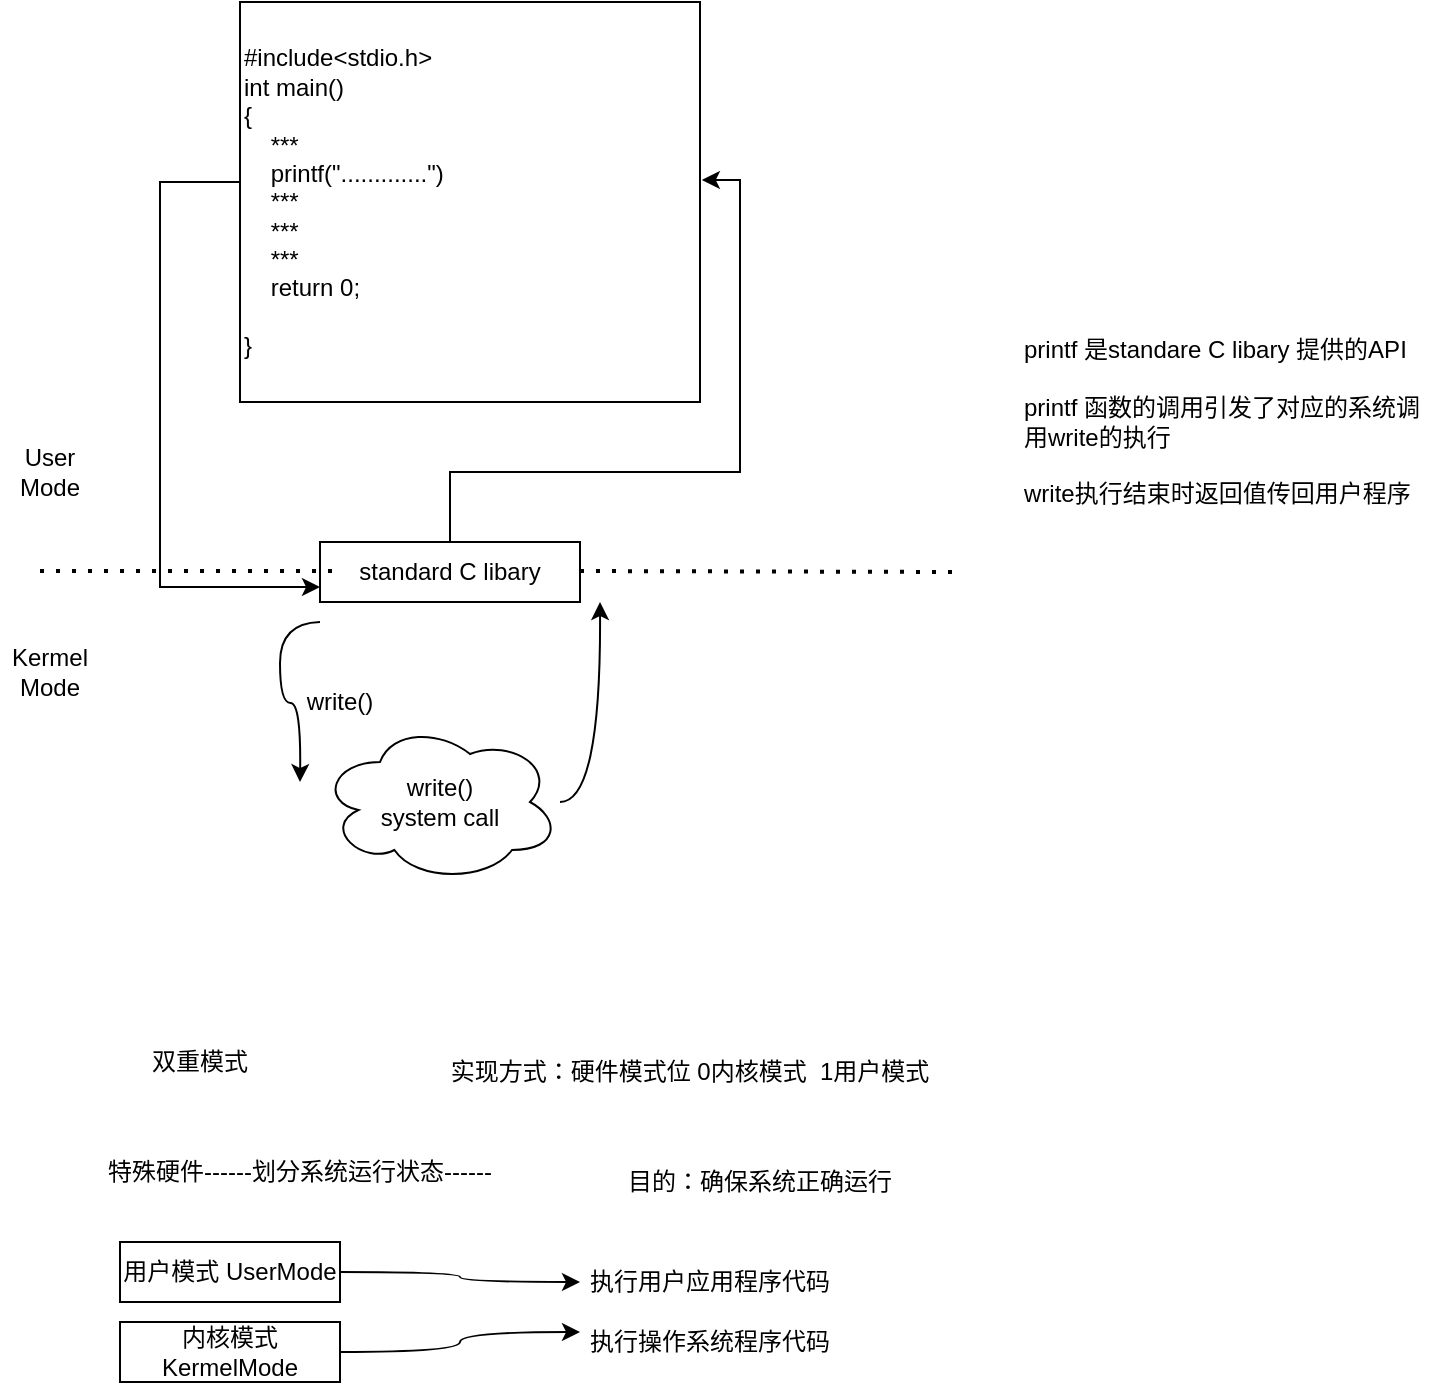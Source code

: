 <mxfile version="13.10.0" type="github">
  <diagram id="SVoyUvont6r7nQoT7S8h" name="第 1 页">
    <mxGraphModel dx="852" dy="404" grid="1" gridSize="10" guides="1" tooltips="1" connect="1" arrows="1" fold="1" page="1" pageScale="1" pageWidth="827" pageHeight="1169" math="0" shadow="0">
      <root>
        <mxCell id="0" />
        <mxCell id="1" parent="0" />
        <mxCell id="Fzms3MZDSGXwMcVucdxO-10" style="edgeStyle=orthogonalEdgeStyle;rounded=0;orthogonalLoop=1;jettySize=auto;html=1;entryX=0;entryY=0.75;entryDx=0;entryDy=0;" edge="1" parent="1" source="Fzms3MZDSGXwMcVucdxO-2" target="Fzms3MZDSGXwMcVucdxO-3">
          <mxGeometry relative="1" as="geometry">
            <Array as="points">
              <mxPoint x="90" y="230" />
              <mxPoint x="90" y="433" />
            </Array>
          </mxGeometry>
        </mxCell>
        <mxCell id="Fzms3MZDSGXwMcVucdxO-2" value="#include&amp;lt;stdio.h&amp;gt;&lt;br&gt;int main()&lt;br&gt;{&lt;br&gt;&amp;nbsp; &amp;nbsp; ***&lt;br&gt;&amp;nbsp; &amp;nbsp; printf(&quot;.............&quot;)&lt;br&gt;&amp;nbsp; &amp;nbsp; ***&lt;br&gt;&amp;nbsp; &amp;nbsp; ***&lt;br&gt;&amp;nbsp; &amp;nbsp; ***&lt;br&gt;&amp;nbsp; &amp;nbsp; return 0;&lt;br&gt;&lt;br&gt;}" style="rounded=0;whiteSpace=wrap;html=1;fillColor=#FFFFFF;align=left;" vertex="1" parent="1">
          <mxGeometry x="130" y="140" width="230" height="200" as="geometry" />
        </mxCell>
        <mxCell id="Fzms3MZDSGXwMcVucdxO-12" style="edgeStyle=orthogonalEdgeStyle;rounded=0;orthogonalLoop=1;jettySize=auto;html=1;entryX=1.004;entryY=0.445;entryDx=0;entryDy=0;entryPerimeter=0;" edge="1" parent="1" source="Fzms3MZDSGXwMcVucdxO-3" target="Fzms3MZDSGXwMcVucdxO-2">
          <mxGeometry relative="1" as="geometry" />
        </mxCell>
        <mxCell id="Fzms3MZDSGXwMcVucdxO-19" style="edgeStyle=orthogonalEdgeStyle;rounded=0;orthogonalLoop=1;jettySize=auto;html=1;curved=1;" edge="1" parent="1">
          <mxGeometry relative="1" as="geometry">
            <mxPoint x="160" y="530" as="targetPoint" />
            <mxPoint x="170" y="450" as="sourcePoint" />
          </mxGeometry>
        </mxCell>
        <mxCell id="Fzms3MZDSGXwMcVucdxO-3" value="standard C libary" style="rounded=0;whiteSpace=wrap;html=1;fillColor=#FFFFFF;" vertex="1" parent="1">
          <mxGeometry x="170" y="410" width="130" height="30" as="geometry" />
        </mxCell>
        <mxCell id="Fzms3MZDSGXwMcVucdxO-13" value="" style="endArrow=none;dashed=1;html=1;dashPattern=1 3;strokeWidth=2;" edge="1" parent="1">
          <mxGeometry width="50" height="50" relative="1" as="geometry">
            <mxPoint x="30" y="424.5" as="sourcePoint" />
            <mxPoint x="180" y="424.5" as="targetPoint" />
          </mxGeometry>
        </mxCell>
        <mxCell id="Fzms3MZDSGXwMcVucdxO-14" value="" style="endArrow=none;dashed=1;html=1;dashPattern=1 3;strokeWidth=2;" edge="1" parent="1">
          <mxGeometry width="50" height="50" relative="1" as="geometry">
            <mxPoint x="300" y="424.5" as="sourcePoint" />
            <mxPoint x="490" y="425" as="targetPoint" />
          </mxGeometry>
        </mxCell>
        <mxCell id="Fzms3MZDSGXwMcVucdxO-15" value="User Mode" style="text;html=1;strokeColor=none;fillColor=none;align=center;verticalAlign=middle;whiteSpace=wrap;rounded=0;" vertex="1" parent="1">
          <mxGeometry x="10" y="350" width="50" height="50" as="geometry" />
        </mxCell>
        <mxCell id="Fzms3MZDSGXwMcVucdxO-16" value="Kermel&lt;br&gt;Mode" style="text;html=1;strokeColor=none;fillColor=none;align=center;verticalAlign=middle;whiteSpace=wrap;rounded=0;" vertex="1" parent="1">
          <mxGeometry x="10" y="450" width="50" height="50" as="geometry" />
        </mxCell>
        <mxCell id="Fzms3MZDSGXwMcVucdxO-20" style="edgeStyle=orthogonalEdgeStyle;curved=1;rounded=0;orthogonalLoop=1;jettySize=auto;html=1;" edge="1" parent="1" source="Fzms3MZDSGXwMcVucdxO-17">
          <mxGeometry relative="1" as="geometry">
            <mxPoint x="310" y="440" as="targetPoint" />
          </mxGeometry>
        </mxCell>
        <mxCell id="Fzms3MZDSGXwMcVucdxO-17" value="write()&lt;br&gt;system call" style="ellipse;shape=cloud;whiteSpace=wrap;html=1;fillColor=#FFFFFF;" vertex="1" parent="1">
          <mxGeometry x="170" y="500" width="120" height="80" as="geometry" />
        </mxCell>
        <mxCell id="Fzms3MZDSGXwMcVucdxO-21" value="write()" style="text;html=1;strokeColor=none;fillColor=none;align=center;verticalAlign=middle;whiteSpace=wrap;rounded=0;" vertex="1" parent="1">
          <mxGeometry x="160" y="480" width="40" height="20" as="geometry" />
        </mxCell>
        <mxCell id="Fzms3MZDSGXwMcVucdxO-22" value="printf 是standare C libary 提供的API&lt;br&gt;&lt;br&gt;printf 函数的调用引发了对应的系统调用write的执行&lt;br&gt;&lt;br&gt;write执行结束时返回值传回用户程序" style="text;html=1;strokeColor=none;fillColor=none;align=left;verticalAlign=middle;whiteSpace=wrap;rounded=0;" vertex="1" parent="1">
          <mxGeometry x="520" y="270" width="210" height="160" as="geometry" />
        </mxCell>
        <mxCell id="Fzms3MZDSGXwMcVucdxO-23" value="双重模式" style="text;html=1;strokeColor=none;fillColor=none;align=center;verticalAlign=middle;whiteSpace=wrap;rounded=0;" vertex="1" parent="1">
          <mxGeometry x="70" y="660" width="80" height="20" as="geometry" />
        </mxCell>
        <mxCell id="Fzms3MZDSGXwMcVucdxO-24" value="特殊硬件------划分系统运行状态------" style="text;html=1;strokeColor=none;fillColor=none;align=center;verticalAlign=middle;whiteSpace=wrap;rounded=0;" vertex="1" parent="1">
          <mxGeometry x="60" y="710" width="200" height="30" as="geometry" />
        </mxCell>
        <mxCell id="Fzms3MZDSGXwMcVucdxO-30" style="edgeStyle=orthogonalEdgeStyle;curved=1;rounded=0;orthogonalLoop=1;jettySize=auto;html=1;entryX=0;entryY=0.5;entryDx=0;entryDy=0;" edge="1" parent="1" source="Fzms3MZDSGXwMcVucdxO-26" target="Fzms3MZDSGXwMcVucdxO-28">
          <mxGeometry relative="1" as="geometry" />
        </mxCell>
        <mxCell id="Fzms3MZDSGXwMcVucdxO-26" value="用户模式 UserMode" style="rounded=0;whiteSpace=wrap;html=1;fillColor=#FFFFFF;" vertex="1" parent="1">
          <mxGeometry x="70" y="760" width="110" height="30" as="geometry" />
        </mxCell>
        <mxCell id="Fzms3MZDSGXwMcVucdxO-31" style="edgeStyle=orthogonalEdgeStyle;curved=1;rounded=0;orthogonalLoop=1;jettySize=auto;html=1;entryX=0;entryY=0.25;entryDx=0;entryDy=0;" edge="1" parent="1" source="Fzms3MZDSGXwMcVucdxO-27" target="Fzms3MZDSGXwMcVucdxO-29">
          <mxGeometry relative="1" as="geometry" />
        </mxCell>
        <mxCell id="Fzms3MZDSGXwMcVucdxO-27" value="内核模式 KermelMode" style="rounded=0;whiteSpace=wrap;html=1;fillColor=#FFFFFF;" vertex="1" parent="1">
          <mxGeometry x="70" y="800" width="110" height="30" as="geometry" />
        </mxCell>
        <mxCell id="Fzms3MZDSGXwMcVucdxO-28" value="执行用户应用程序代码" style="text;html=1;strokeColor=none;fillColor=none;align=center;verticalAlign=middle;whiteSpace=wrap;rounded=0;" vertex="1" parent="1">
          <mxGeometry x="300" y="770" width="130" height="20" as="geometry" />
        </mxCell>
        <mxCell id="Fzms3MZDSGXwMcVucdxO-29" value="执行操作系统程序代码" style="text;html=1;strokeColor=none;fillColor=none;align=center;verticalAlign=middle;whiteSpace=wrap;rounded=0;" vertex="1" parent="1">
          <mxGeometry x="300" y="800" width="130" height="20" as="geometry" />
        </mxCell>
        <mxCell id="Fzms3MZDSGXwMcVucdxO-32" value="目的：确保系统正确运行" style="text;html=1;strokeColor=none;fillColor=none;align=center;verticalAlign=middle;whiteSpace=wrap;rounded=0;" vertex="1" parent="1">
          <mxGeometry x="310" y="720" width="160" height="20" as="geometry" />
        </mxCell>
        <mxCell id="Fzms3MZDSGXwMcVucdxO-33" value="实现方式：硬件模式位 0内核模式&amp;nbsp; 1用户模式" style="text;html=1;strokeColor=none;fillColor=none;align=center;verticalAlign=middle;whiteSpace=wrap;rounded=0;" vertex="1" parent="1">
          <mxGeometry x="210" y="660" width="290" height="30" as="geometry" />
        </mxCell>
      </root>
    </mxGraphModel>
  </diagram>
</mxfile>
